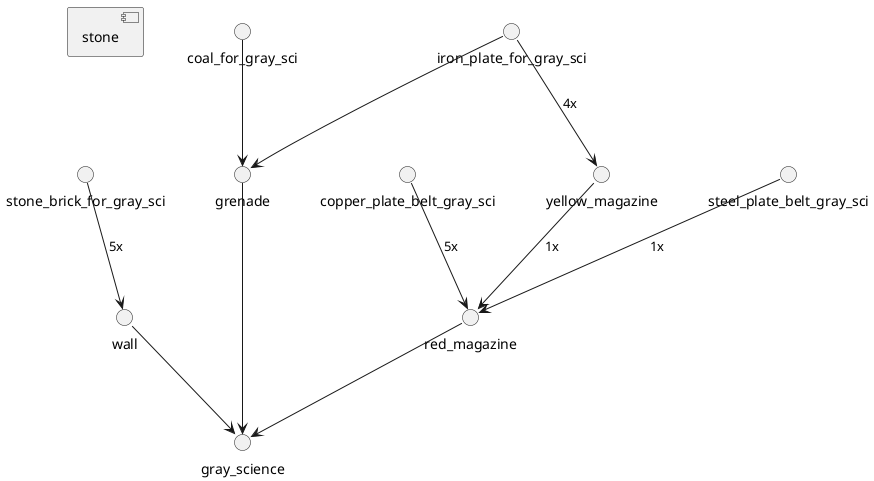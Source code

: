 @startuml
'component water
'component wood
'component coal
component stone
'component oil

'oil --> plastic
'oil --> sulfur
'oil --> heavy_oil
'heavy_oil --> petroleum
'
'water  ---> sulfuric_acid
'sulfur --> sulfuric_acid

'stone ---> stone_brick : 2x

stone_brick_for_gray_sci --> wall : 5x
'stone_brick --> concrete

'iron_plate --> iron_chest : 8x
'steel_plate --> steel_chest : 8x

'iron_plate_for_rails --> iron_stick
'iron_plate_for_engine --> pipe

'iron_gear   --> red_belt : 5x
'yellow_belt --> red_belt : 1x

'circuit_for_inserter       --> blue_inserter : 2x
'iron_plate_for_inserter    --> blue_inserter : 2x
'yellow_inserter            --> blue_inserter : 1x
'
'iron_gear_for_inserter   --> red_inserter : 1x
'iron_plate_for_inserter  --> red_inserter : 1x
'yellow_inserter          --> red_inserter : 1x

iron_plate_for_gray_sci           --> yellow_magazine : 4x
yellow_magazine      --> red_magazine : 1x
steel_plate_belt_gray_sci     --> red_magazine : 1x
copper_plate_belt_gray_sci    --> red_magazine : 5x

'component science_lab

'red_science   --> science_lab
'green_science --> science_lab

'stone       ...> rail : 1x
'steel_plate_for_rails ..> rail : 1x
'iron_stick  ..> rail : 1x

'iron_plate_eng -----> pipe
'iron_plate --> ground_pipe
'ground_pipe --> pipe

'steel_plate_for_engine  ..> engine : 1x
'iron_gear_for_engine    ..> engine : 1x
'pipe         ..> engine : 2x

'wood         ..> small_pole : 1x
'copper_cable ..> small_pole : 2x

'engine       --> locomotive : 20x
'circuit_loco --> locomotive : 10x
'steel_plate  --> locomotive : 30x

'iron_plate_eng -->    iron_gear_eng : 2x
'iron_gear_eng  -----> cargo_wagon : 10x
'iron_plate_eng -->    cargo_wagon : 20x
'steel_plate    ---->  cargo_wagon : 20x

'circuit_asm      ---> assembler : 3x
'iron_gear_asm    ---> assembler : 5x
'iron_plate_asm   ---> assembler : 9x

'steel_plate_asm  --> blue_assembler : 2x
'circuit_asm      --> blue_assembler : 3x
'iron_gear_asm    --> blue_assembler : 5x
'assembler        --> blue_assembler : 1x

'steel_plate     --> steel_furnace : 6x
'stone_brick     --> steel_furnace : 10x

iron_plate_for_gray_sci --> grenade
coal_for_gray_sci       --> grenade

red_magazine --> gray_science
grenade      --> gray_science
wall         --> gray_science

'gray_science         --> science_lab

'plastic_for_red_circuit           ..> red_circuit
'copper_cable                     --> red_circuit
'green_circuit_for_red_circuit --> red_circuit
'
'engine_for_blue_sci      --> blue_science
'sulfur_for_blue_sci      ..> blue_science
'red_circuit_for_blue_sci --> blue_science

'blue_science         --> science_lab

'green_circuit_for_blue_circuit --> blue_circuit
'red_circuit_for_blue_circuit   --> blue_circuit
'sulfuric_acid_for_blue_circuit --> blue_circuit
'
'petroleum_for_elec_eng       --> electric_engine
'engine_for_yellow_sci        --> electric_engine
'green_circuit_for_yellow_sci --> electric_engine
'
'sulfuric_acid_for_yellow_science --> battery
'iron_plate_for_yellow_science    --> battery
'copper_plate_for_battery         --> battery
'
'electric_engine              --> flying_robot_frame
'battery                     --> flying_robot_frame
'steel_plate_for_yellow_sci     --> flying_robot_frame
'green_circuit_for_yellow_sci                --> flying_robot_frame
'
'low_density_structure --> yellow_science
'blue_circuit          --> yellow_science
'flying_robot_frame    --> yellow_science
''yellow_science --> science_lab
'
'steel_plate_for_yellow_sci  --> low_density_structure
'copper_plate_for_yellow_sci --> low_density_structure
'plastic_for_yellow_sci      --> low_density_structure

@enduml